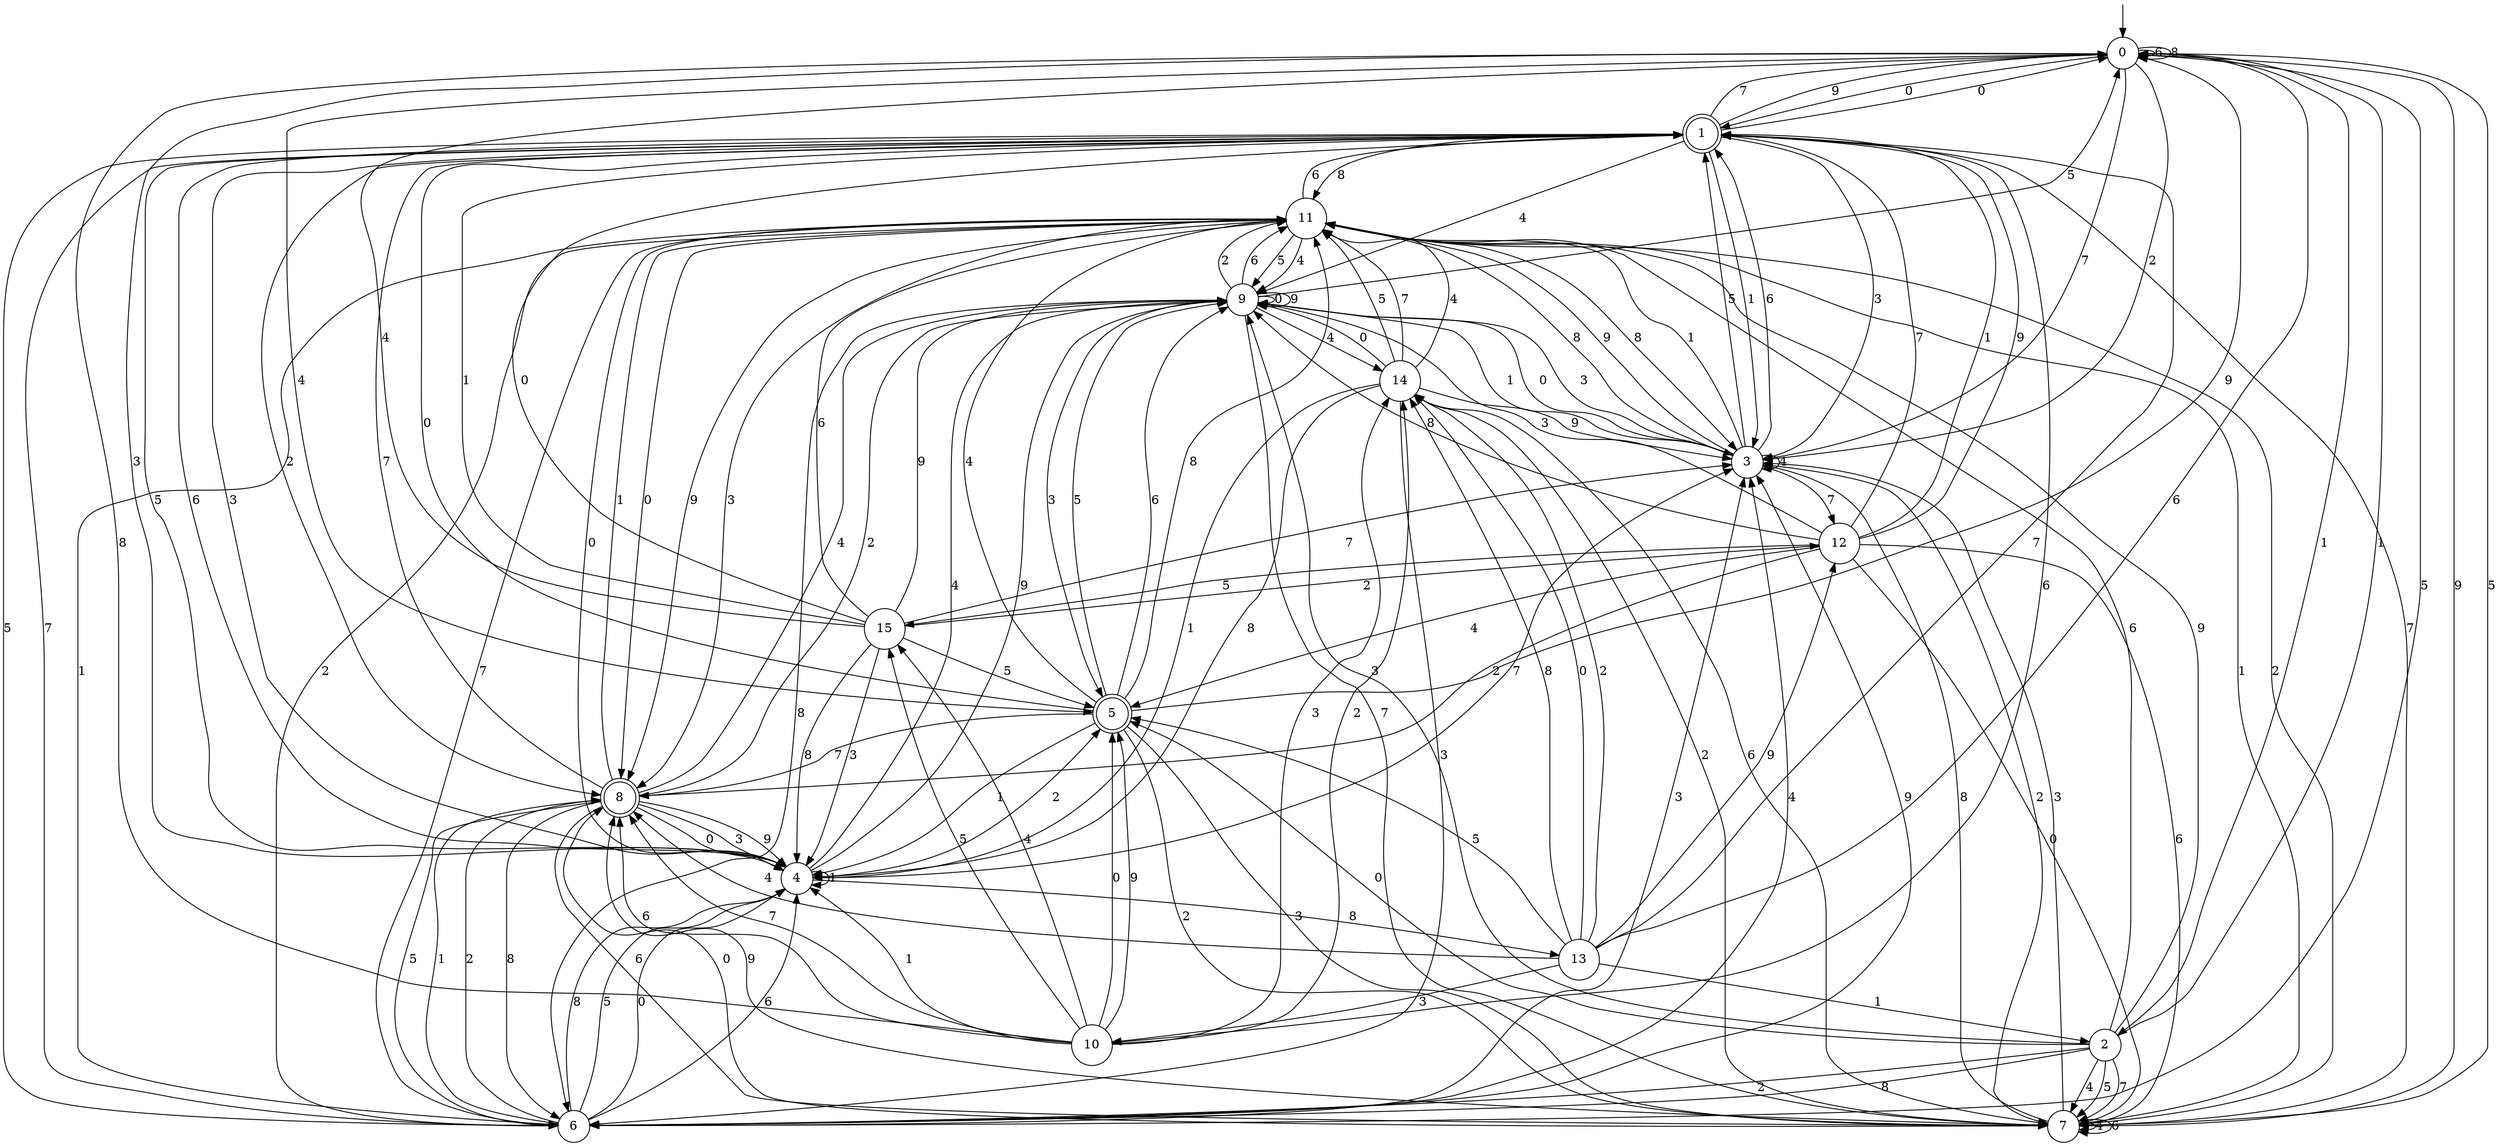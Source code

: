 digraph g {

	s0 [shape="circle" label="0"];
	s1 [shape="doublecircle" label="1"];
	s2 [shape="circle" label="2"];
	s3 [shape="circle" label="3"];
	s4 [shape="circle" label="4"];
	s5 [shape="doublecircle" label="5"];
	s6 [shape="circle" label="6"];
	s7 [shape="circle" label="7"];
	s8 [shape="doublecircle" label="8"];
	s9 [shape="circle" label="9"];
	s10 [shape="circle" label="10"];
	s11 [shape="circle" label="11"];
	s12 [shape="circle" label="12"];
	s13 [shape="circle" label="13"];
	s14 [shape="circle" label="14"];
	s15 [shape="circle" label="15"];
	s0 -> s1 [label="0"];
	s0 -> s2 [label="1"];
	s0 -> s3 [label="2"];
	s0 -> s4 [label="3"];
	s0 -> s5 [label="4"];
	s0 -> s6 [label="5"];
	s0 -> s0 [label="6"];
	s0 -> s3 [label="7"];
	s0 -> s0 [label="8"];
	s0 -> s7 [label="9"];
	s1 -> s0 [label="0"];
	s1 -> s3 [label="1"];
	s1 -> s8 [label="2"];
	s1 -> s3 [label="3"];
	s1 -> s9 [label="4"];
	s1 -> s6 [label="5"];
	s1 -> s10 [label="6"];
	s1 -> s0 [label="7"];
	s1 -> s11 [label="8"];
	s1 -> s0 [label="9"];
	s2 -> s5 [label="0"];
	s2 -> s0 [label="1"];
	s2 -> s6 [label="2"];
	s2 -> s9 [label="3"];
	s2 -> s7 [label="4"];
	s2 -> s7 [label="5"];
	s2 -> s11 [label="6"];
	s2 -> s7 [label="7"];
	s2 -> s6 [label="8"];
	s2 -> s11 [label="9"];
	s3 -> s9 [label="0"];
	s3 -> s11 [label="1"];
	s3 -> s7 [label="2"];
	s3 -> s9 [label="3"];
	s3 -> s3 [label="4"];
	s3 -> s1 [label="5"];
	s3 -> s1 [label="6"];
	s3 -> s12 [label="7"];
	s3 -> s11 [label="8"];
	s3 -> s11 [label="9"];
	s4 -> s11 [label="0"];
	s4 -> s4 [label="1"];
	s4 -> s5 [label="2"];
	s4 -> s1 [label="3"];
	s4 -> s9 [label="4"];
	s4 -> s1 [label="5"];
	s4 -> s1 [label="6"];
	s4 -> s3 [label="7"];
	s4 -> s13 [label="8"];
	s4 -> s9 [label="9"];
	s5 -> s1 [label="0"];
	s5 -> s4 [label="1"];
	s5 -> s7 [label="2"];
	s5 -> s7 [label="3"];
	s5 -> s11 [label="4"];
	s5 -> s9 [label="5"];
	s5 -> s9 [label="6"];
	s5 -> s8 [label="7"];
	s5 -> s11 [label="8"];
	s5 -> s0 [label="9"];
	s6 -> s4 [label="0"];
	s6 -> s8 [label="1"];
	s6 -> s8 [label="2"];
	s6 -> s3 [label="3"];
	s6 -> s3 [label="4"];
	s6 -> s4 [label="5"];
	s6 -> s4 [label="6"];
	s6 -> s1 [label="7"];
	s6 -> s4 [label="8"];
	s6 -> s3 [label="9"];
	s7 -> s8 [label="0"];
	s7 -> s11 [label="1"];
	s7 -> s11 [label="2"];
	s7 -> s3 [label="3"];
	s7 -> s7 [label="4"];
	s7 -> s0 [label="5"];
	s7 -> s7 [label="6"];
	s7 -> s1 [label="7"];
	s7 -> s3 [label="8"];
	s7 -> s8 [label="9"];
	s8 -> s4 [label="0"];
	s8 -> s11 [label="1"];
	s8 -> s9 [label="2"];
	s8 -> s4 [label="3"];
	s8 -> s9 [label="4"];
	s8 -> s6 [label="5"];
	s8 -> s7 [label="6"];
	s8 -> s1 [label="7"];
	s8 -> s6 [label="8"];
	s8 -> s4 [label="9"];
	s9 -> s9 [label="0"];
	s9 -> s3 [label="1"];
	s9 -> s11 [label="2"];
	s9 -> s5 [label="3"];
	s9 -> s14 [label="4"];
	s9 -> s0 [label="5"];
	s9 -> s11 [label="6"];
	s9 -> s7 [label="7"];
	s9 -> s6 [label="8"];
	s9 -> s9 [label="9"];
	s10 -> s5 [label="0"];
	s10 -> s4 [label="1"];
	s10 -> s14 [label="2"];
	s10 -> s14 [label="3"];
	s10 -> s15 [label="4"];
	s10 -> s15 [label="5"];
	s10 -> s8 [label="6"];
	s10 -> s8 [label="7"];
	s10 -> s0 [label="8"];
	s10 -> s5 [label="9"];
	s11 -> s8 [label="0"];
	s11 -> s6 [label="1"];
	s11 -> s6 [label="2"];
	s11 -> s8 [label="3"];
	s11 -> s9 [label="4"];
	s11 -> s9 [label="5"];
	s11 -> s1 [label="6"];
	s11 -> s6 [label="7"];
	s11 -> s3 [label="8"];
	s11 -> s8 [label="9"];
	s12 -> s7 [label="0"];
	s12 -> s1 [label="1"];
	s12 -> s8 [label="2"];
	s12 -> s9 [label="3"];
	s12 -> s5 [label="4"];
	s12 -> s15 [label="5"];
	s12 -> s7 [label="6"];
	s12 -> s1 [label="7"];
	s12 -> s9 [label="8"];
	s12 -> s1 [label="9"];
	s13 -> s14 [label="0"];
	s13 -> s2 [label="1"];
	s13 -> s14 [label="2"];
	s13 -> s10 [label="3"];
	s13 -> s8 [label="4"];
	s13 -> s5 [label="5"];
	s13 -> s0 [label="6"];
	s13 -> s1 [label="7"];
	s13 -> s14 [label="8"];
	s13 -> s12 [label="9"];
	s14 -> s9 [label="0"];
	s14 -> s4 [label="1"];
	s14 -> s7 [label="2"];
	s14 -> s6 [label="3"];
	s14 -> s11 [label="4"];
	s14 -> s11 [label="5"];
	s14 -> s7 [label="6"];
	s14 -> s11 [label="7"];
	s14 -> s4 [label="8"];
	s14 -> s3 [label="9"];
	s15 -> s1 [label="0"];
	s15 -> s1 [label="1"];
	s15 -> s12 [label="2"];
	s15 -> s4 [label="3"];
	s15 -> s0 [label="4"];
	s15 -> s5 [label="5"];
	s15 -> s11 [label="6"];
	s15 -> s3 [label="7"];
	s15 -> s4 [label="8"];
	s15 -> s9 [label="9"];

__start0 [label="" shape="none" width="0" height="0"];
__start0 -> s0;

}
